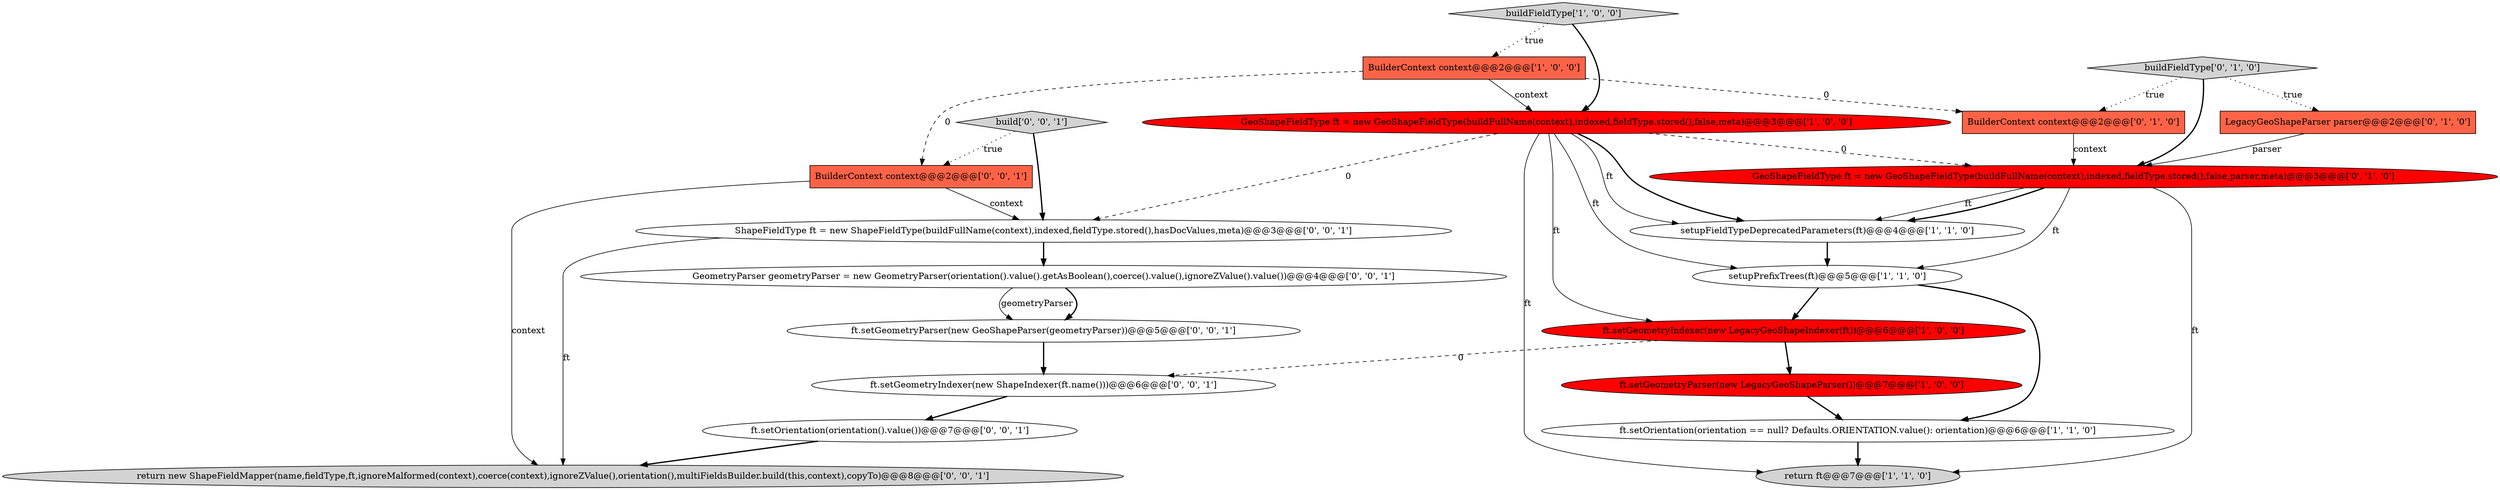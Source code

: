 digraph {
4 [style = filled, label = "ft.setOrientation(orientation == null? Defaults.ORIENTATION.value(): orientation)@@@6@@@['1', '1', '0']", fillcolor = white, shape = ellipse image = "AAA0AAABBB1BBB"];
13 [style = filled, label = "ft.setOrientation(orientation().value())@@@7@@@['0', '0', '1']", fillcolor = white, shape = ellipse image = "AAA0AAABBB3BBB"];
17 [style = filled, label = "ft.setGeometryIndexer(new ShapeIndexer(ft.name()))@@@6@@@['0', '0', '1']", fillcolor = white, shape = ellipse image = "AAA0AAABBB3BBB"];
11 [style = filled, label = "buildFieldType['0', '1', '0']", fillcolor = lightgray, shape = diamond image = "AAA0AAABBB2BBB"];
0 [style = filled, label = "setupPrefixTrees(ft)@@@5@@@['1', '1', '0']", fillcolor = white, shape = ellipse image = "AAA0AAABBB1BBB"];
10 [style = filled, label = "GeoShapeFieldType ft = new GeoShapeFieldType(buildFullName(context),indexed,fieldType.stored(),false,parser,meta)@@@3@@@['0', '1', '0']", fillcolor = red, shape = ellipse image = "AAA1AAABBB2BBB"];
20 [style = filled, label = "build['0', '0', '1']", fillcolor = lightgray, shape = diamond image = "AAA0AAABBB3BBB"];
19 [style = filled, label = "ft.setGeometryParser(new GeoShapeParser(geometryParser))@@@5@@@['0', '0', '1']", fillcolor = white, shape = ellipse image = "AAA0AAABBB3BBB"];
3 [style = filled, label = "ft.setGeometryParser(new LegacyGeoShapeParser())@@@7@@@['1', '0', '0']", fillcolor = red, shape = ellipse image = "AAA1AAABBB1BBB"];
1 [style = filled, label = "ft.setGeometryIndexer(new LegacyGeoShapeIndexer(ft))@@@6@@@['1', '0', '0']", fillcolor = red, shape = ellipse image = "AAA1AAABBB1BBB"];
18 [style = filled, label = "GeometryParser geometryParser = new GeometryParser(orientation().value().getAsBoolean(),coerce().value(),ignoreZValue().value())@@@4@@@['0', '0', '1']", fillcolor = white, shape = ellipse image = "AAA0AAABBB3BBB"];
6 [style = filled, label = "GeoShapeFieldType ft = new GeoShapeFieldType(buildFullName(context),indexed,fieldType.stored(),false,meta)@@@3@@@['1', '0', '0']", fillcolor = red, shape = ellipse image = "AAA1AAABBB1BBB"];
16 [style = filled, label = "BuilderContext context@@@2@@@['0', '0', '1']", fillcolor = tomato, shape = box image = "AAA0AAABBB3BBB"];
14 [style = filled, label = "return new ShapeFieldMapper(name,fieldType,ft,ignoreMalformed(context),coerce(context),ignoreZValue(),orientation(),multiFieldsBuilder.build(this,context),copyTo)@@@8@@@['0', '0', '1']", fillcolor = lightgray, shape = ellipse image = "AAA0AAABBB3BBB"];
2 [style = filled, label = "setupFieldTypeDeprecatedParameters(ft)@@@4@@@['1', '1', '0']", fillcolor = white, shape = ellipse image = "AAA0AAABBB1BBB"];
15 [style = filled, label = "ShapeFieldType ft = new ShapeFieldType(buildFullName(context),indexed,fieldType.stored(),hasDocValues,meta)@@@3@@@['0', '0', '1']", fillcolor = white, shape = ellipse image = "AAA0AAABBB3BBB"];
5 [style = filled, label = "buildFieldType['1', '0', '0']", fillcolor = lightgray, shape = diamond image = "AAA0AAABBB1BBB"];
8 [style = filled, label = "return ft@@@7@@@['1', '1', '0']", fillcolor = lightgray, shape = ellipse image = "AAA0AAABBB1BBB"];
9 [style = filled, label = "LegacyGeoShapeParser parser@@@2@@@['0', '1', '0']", fillcolor = tomato, shape = box image = "AAA0AAABBB2BBB"];
7 [style = filled, label = "BuilderContext context@@@2@@@['1', '0', '0']", fillcolor = tomato, shape = box image = "AAA1AAABBB1BBB"];
12 [style = filled, label = "BuilderContext context@@@2@@@['0', '1', '0']", fillcolor = tomato, shape = box image = "AAA1AAABBB2BBB"];
12->10 [style = solid, label="context"];
7->16 [style = dashed, label="0"];
6->1 [style = solid, label="ft"];
9->10 [style = solid, label="parser"];
11->12 [style = dotted, label="true"];
6->2 [style = solid, label="ft"];
1->3 [style = bold, label=""];
18->19 [style = bold, label=""];
11->9 [style = dotted, label="true"];
19->17 [style = bold, label=""];
16->14 [style = solid, label="context"];
3->4 [style = bold, label=""];
15->18 [style = bold, label=""];
10->8 [style = solid, label="ft"];
18->19 [style = solid, label="geometryParser"];
10->2 [style = solid, label="ft"];
6->10 [style = dashed, label="0"];
6->2 [style = bold, label=""];
16->15 [style = solid, label="context"];
2->0 [style = bold, label=""];
1->17 [style = dashed, label="0"];
5->6 [style = bold, label=""];
15->14 [style = solid, label="ft"];
6->15 [style = dashed, label="0"];
0->4 [style = bold, label=""];
11->10 [style = bold, label=""];
5->7 [style = dotted, label="true"];
0->1 [style = bold, label=""];
6->0 [style = solid, label="ft"];
7->12 [style = dashed, label="0"];
6->8 [style = solid, label="ft"];
4->8 [style = bold, label=""];
10->2 [style = bold, label=""];
7->6 [style = solid, label="context"];
17->13 [style = bold, label=""];
10->0 [style = solid, label="ft"];
20->15 [style = bold, label=""];
13->14 [style = bold, label=""];
20->16 [style = dotted, label="true"];
}
